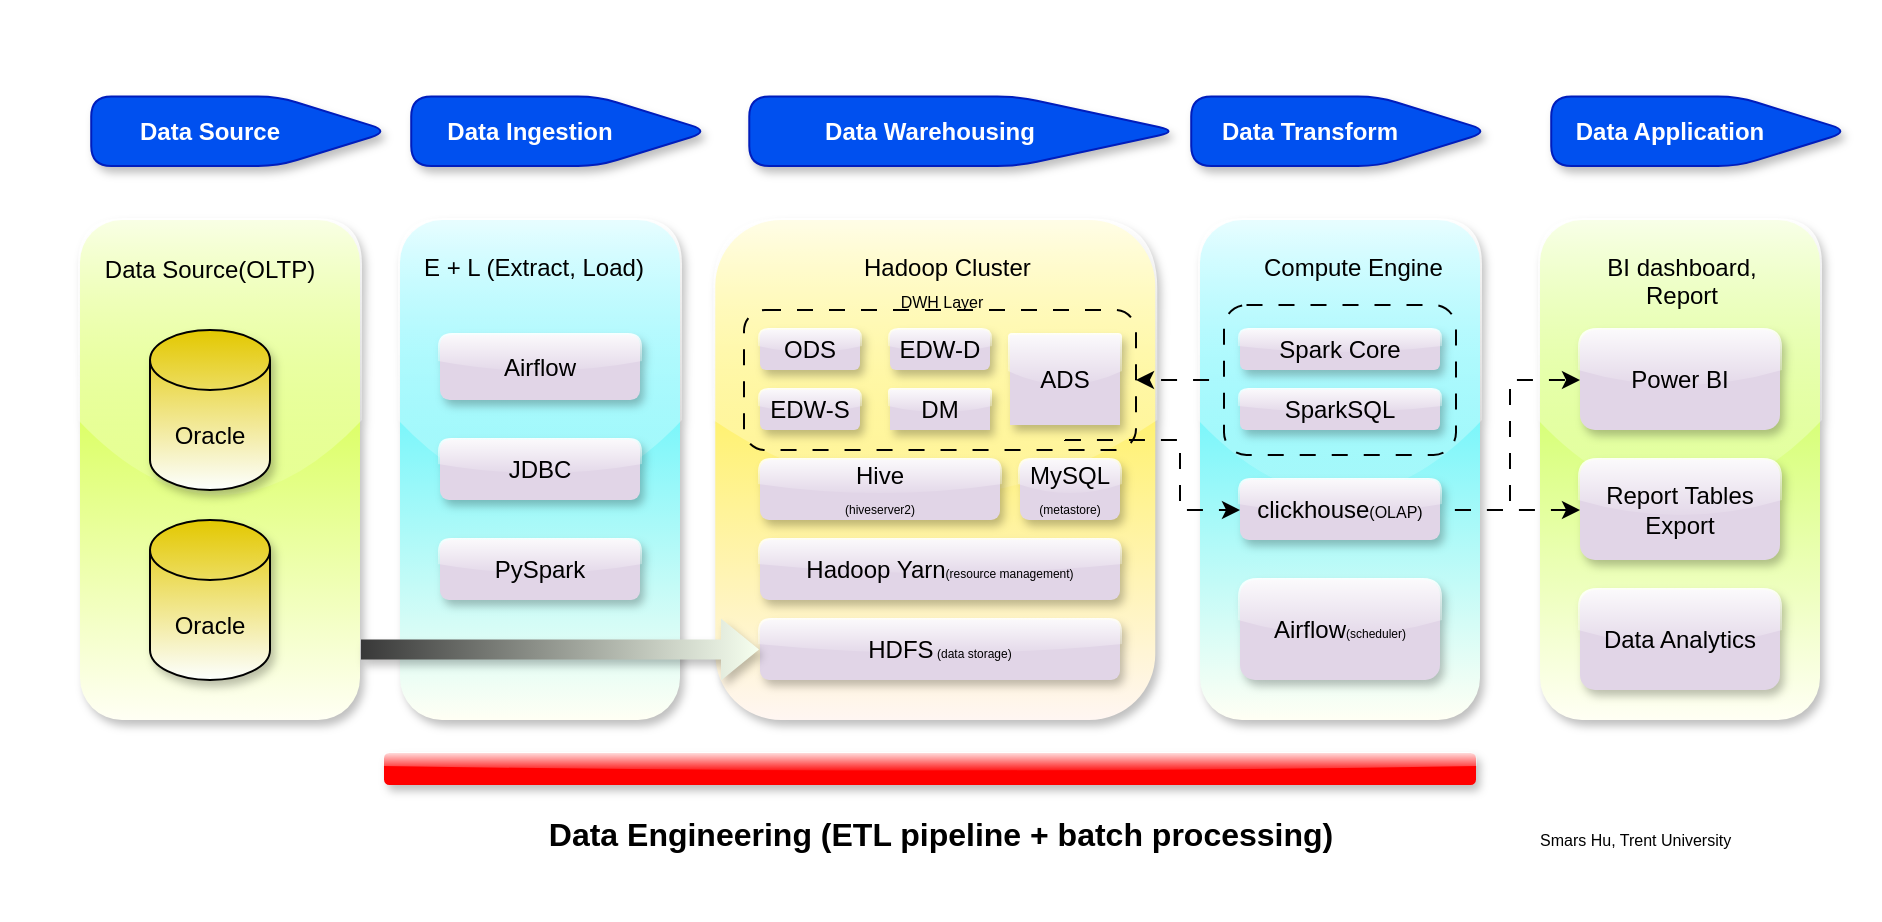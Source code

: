 <mxfile version="26.1.3">
  <diagram name="第 1 页" id="kQbFi5kcWjDEluupTg_s">
    <mxGraphModel dx="1810" dy="670" grid="1" gridSize="10" guides="1" tooltips="1" connect="1" arrows="1" fold="1" page="1" pageScale="1" pageWidth="827" pageHeight="1169" math="0" shadow="0">
      <root>
        <mxCell id="0" />
        <mxCell id="1" parent="0" />
        <mxCell id="b2PyJBCkOyKso3dR-uSi-53" value="" style="rounded=0;whiteSpace=wrap;html=1;strokeColor=none;" parent="1" vertex="1">
          <mxGeometry x="-20" y="200" width="940" height="460" as="geometry" />
        </mxCell>
        <mxCell id="b2PyJBCkOyKso3dR-uSi-23" value="" style="rounded=1;whiteSpace=wrap;html=1;fillColor=#23F0FF;strokeColor=none;gradientColor=#FFFFF4;strokeWidth=1;shadow=1;glass=1;" parent="1" vertex="1">
          <mxGeometry x="580" y="310" width="140" height="250" as="geometry" />
        </mxCell>
        <mxCell id="b2PyJBCkOyKso3dR-uSi-55" value="" style="rounded=1;whiteSpace=wrap;html=1;fillColor=none;dashed=1;dashPattern=8 8;" parent="1" vertex="1">
          <mxGeometry x="592" y="352.5" width="116" height="75" as="geometry" />
        </mxCell>
        <mxCell id="b2PyJBCkOyKso3dR-uSi-6" value="" style="shape=offPageConnector;whiteSpace=wrap;html=1;rotation=-90;strokeColor=#001DBC;fillColor=#0050ef;shadow=1;rounded=1;fontColor=#ffffff;" parent="1" vertex="1">
          <mxGeometry x="82.93" y="190.97" width="34.71" height="149.35" as="geometry" />
        </mxCell>
        <mxCell id="b2PyJBCkOyKso3dR-uSi-7" value="&lt;font style=&quot;color: rgb(255, 255, 255);&quot;&gt;&lt;b style=&quot;&quot;&gt;Data Source&lt;/b&gt;&lt;/font&gt;" style="text;html=1;align=center;verticalAlign=middle;whiteSpace=wrap;rounded=0;" parent="1" vertex="1">
          <mxGeometry x="30" y="250.65" width="110" height="30" as="geometry" />
        </mxCell>
        <mxCell id="b2PyJBCkOyKso3dR-uSi-8" value="" style="shape=offPageConnector;whiteSpace=wrap;html=1;rotation=-90;strokeColor=#001DBC;fillColor=#0050ef;shadow=1;rounded=1;fontColor=#ffffff;" parent="1" vertex="1">
          <mxGeometry x="242.93" y="190.97" width="34.71" height="149.35" as="geometry" />
        </mxCell>
        <mxCell id="b2PyJBCkOyKso3dR-uSi-9" value="&lt;font style=&quot;color: rgb(255, 255, 255);&quot;&gt;&lt;b style=&quot;&quot;&gt;Data Ingestion&lt;/b&gt;&lt;/font&gt;" style="text;html=1;align=center;verticalAlign=middle;whiteSpace=wrap;rounded=0;" parent="1" vertex="1">
          <mxGeometry x="190" y="250.65" width="110" height="30" as="geometry" />
        </mxCell>
        <mxCell id="b2PyJBCkOyKso3dR-uSi-10" value="" style="shape=offPageConnector;whiteSpace=wrap;html=1;rotation=-90;strokeColor=#001DBC;fillColor=#0050ef;shadow=1;rounded=1;fontColor=#ffffff;" parent="1" vertex="1">
          <mxGeometry x="444.54" y="158.39" width="34.71" height="214.51" as="geometry" />
        </mxCell>
        <mxCell id="b2PyJBCkOyKso3dR-uSi-11" value="&lt;font style=&quot;color: rgb(255, 255, 255);&quot;&gt;&lt;b style=&quot;&quot;&gt;Data Warehousing&lt;/b&gt;&lt;/font&gt;" style="text;html=1;align=center;verticalAlign=middle;whiteSpace=wrap;rounded=0;" parent="1" vertex="1">
          <mxGeometry x="390" y="250.65" width="110" height="30" as="geometry" />
        </mxCell>
        <mxCell id="b2PyJBCkOyKso3dR-uSi-12" value="" style="shape=offPageConnector;whiteSpace=wrap;html=1;rotation=-90;strokeColor=#001DBC;fillColor=#0050ef;shadow=1;rounded=1;fontColor=#ffffff;" parent="1" vertex="1">
          <mxGeometry x="632.93" y="190.98" width="34.71" height="149.35" as="geometry" />
        </mxCell>
        <mxCell id="b2PyJBCkOyKso3dR-uSi-13" value="&lt;font style=&quot;color: rgb(255, 255, 255);&quot;&gt;&lt;b style=&quot;&quot;&gt;Data Transform&lt;/b&gt;&lt;/font&gt;" style="text;html=1;align=center;verticalAlign=middle;whiteSpace=wrap;rounded=0;" parent="1" vertex="1">
          <mxGeometry x="580" y="250.66" width="110" height="30" as="geometry" />
        </mxCell>
        <mxCell id="b2PyJBCkOyKso3dR-uSi-14" value="" style="shape=offPageConnector;whiteSpace=wrap;html=1;rotation=-90;strokeColor=#001DBC;fillColor=#0050ef;shadow=1;rounded=1;fontColor=#ffffff;" parent="1" vertex="1">
          <mxGeometry x="812.93" y="190.98" width="34.71" height="149.35" as="geometry" />
        </mxCell>
        <mxCell id="b2PyJBCkOyKso3dR-uSi-15" value="&lt;font color=&quot;#ffffff&quot;&gt;&lt;b&gt;Data Application&lt;/b&gt;&lt;/font&gt;" style="text;html=1;align=center;verticalAlign=middle;whiteSpace=wrap;rounded=0;" parent="1" vertex="1">
          <mxGeometry x="760" y="250.66" width="110" height="30" as="geometry" />
        </mxCell>
        <mxCell id="b2PyJBCkOyKso3dR-uSi-19" value="" style="rounded=1;whiteSpace=wrap;html=1;fillColor=#C5FF0A;strokeColor=none;gradientColor=#FFFFF4;strokeWidth=1;glass=1;shadow=1;" parent="1" vertex="1">
          <mxGeometry x="20" y="310" width="140" height="250" as="geometry" />
        </mxCell>
        <mxCell id="b2PyJBCkOyKso3dR-uSi-16" value="Oracle" style="shape=cylinder3;whiteSpace=wrap;html=1;boundedLbl=1;backgroundOutline=1;size=15;fillColor=#e3c800;fontColor=#000000;strokeColor=default;shadow=1;gradientColor=#FCFFFE;gradientDirection=south;" parent="1" vertex="1">
          <mxGeometry x="55" y="365" width="60" height="80" as="geometry" />
        </mxCell>
        <mxCell id="b2PyJBCkOyKso3dR-uSi-18" value="Oracle" style="shape=cylinder3;whiteSpace=wrap;html=1;boundedLbl=1;backgroundOutline=1;size=15;fillColor=#e3c800;fontColor=#000000;strokeColor=default;shadow=1;gradientColor=#FCFFFE;gradientDirection=south;" parent="1" vertex="1">
          <mxGeometry x="55" y="460" width="60" height="80" as="geometry" />
        </mxCell>
        <mxCell id="b2PyJBCkOyKso3dR-uSi-20" value="&lt;font style=&quot;color: rgb(0, 0, 0);&quot;&gt;Data Source(OLTP)&lt;/font&gt;" style="text;html=1;align=center;verticalAlign=middle;whiteSpace=wrap;rounded=0;" parent="1" vertex="1">
          <mxGeometry x="30" y="320" width="110" height="30" as="geometry" />
        </mxCell>
        <mxCell id="b2PyJBCkOyKso3dR-uSi-21" value="" style="rounded=1;whiteSpace=wrap;html=1;fillColor=#23F0FF;strokeColor=none;gradientColor=#FFFFF4;strokeWidth=1;glass=1;shadow=1;" parent="1" vertex="1">
          <mxGeometry x="180" y="310" width="140" height="250" as="geometry" />
        </mxCell>
        <mxCell id="b2PyJBCkOyKso3dR-uSi-24" value="Airflow" style="rounded=1;whiteSpace=wrap;html=1;fillColor=#e1d5e7;strokeColor=none;glass=1;shadow=1;" parent="1" vertex="1">
          <mxGeometry x="200" y="367.5" width="100" height="32.5" as="geometry" />
        </mxCell>
        <mxCell id="b2PyJBCkOyKso3dR-uSi-25" value="JDBC" style="rounded=1;whiteSpace=wrap;html=1;fillColor=#e1d5e7;strokeColor=none;glass=1;shadow=1;" parent="1" vertex="1">
          <mxGeometry x="200" y="420" width="100" height="30" as="geometry" />
        </mxCell>
        <mxCell id="b2PyJBCkOyKso3dR-uSi-28" value="Airflow&lt;font style=&quot;font-size: 6px;&quot;&gt;(scheduler)&lt;/font&gt;" style="rounded=1;whiteSpace=wrap;html=1;fillColor=#e1d5e7;strokeColor=none;glass=1;shadow=1;" parent="1" vertex="1">
          <mxGeometry x="600" y="490" width="100" height="50" as="geometry" />
        </mxCell>
        <mxCell id="b2PyJBCkOyKso3dR-uSi-32" value="" style="rounded=1;whiteSpace=wrap;html=1;fillColor=#FFEF1C;gradientColor=#FFF6F2;shadow=1;glass=1;strokeColor=none;" parent="1" vertex="1">
          <mxGeometry x="337.64" y="310" width="220" height="250" as="geometry" />
        </mxCell>
        <mxCell id="b2PyJBCkOyKso3dR-uSi-29" value="SparkSQL" style="rounded=1;whiteSpace=wrap;html=1;fillColor=#e1d5e7;strokeColor=none;glass=1;shadow=1;" parent="1" vertex="1">
          <mxGeometry x="600" y="395" width="100" height="20" as="geometry" />
        </mxCell>
        <mxCell id="b2PyJBCkOyKso3dR-uSi-30" value="Spark Core" style="rounded=1;whiteSpace=wrap;html=1;fillColor=#e1d5e7;strokeColor=none;glass=1;shadow=1;" parent="1" vertex="1">
          <mxGeometry x="600" y="365" width="100" height="20" as="geometry" />
        </mxCell>
        <mxCell id="b2PyJBCkOyKso3dR-uSi-34" value="HDFS&lt;font style=&quot;font-size: 6px;&quot;&gt; (data storage)&lt;/font&gt;" style="rounded=1;whiteSpace=wrap;html=1;fillColor=#e1d5e7;strokeColor=none;glass=1;shadow=1;" parent="1" vertex="1">
          <mxGeometry x="360" y="510" width="180" height="30" as="geometry" />
        </mxCell>
        <mxCell id="b2PyJBCkOyKso3dR-uSi-27" value="" style="shape=flexArrow;endArrow=classic;html=1;rounded=1;strokeColor=none;fillColor=#383838;gradientColor=#F6FFEF;gradientDirection=east;flowAnimation=1;shadow=1;" parent="1" edge="1">
          <mxGeometry width="50" height="50" relative="1" as="geometry">
            <mxPoint x="160" y="524.76" as="sourcePoint" />
            <mxPoint x="360" y="524.76" as="targetPoint" />
          </mxGeometry>
        </mxCell>
        <mxCell id="b2PyJBCkOyKso3dR-uSi-35" value="&lt;span style=&quot;color: rgb(0, 0, 0); font-family: Helvetica; font-size: 12px; font-style: normal; font-variant-ligatures: normal; font-variant-caps: normal; font-weight: 400; letter-spacing: normal; orphans: 2; text-align: center; text-indent: 0px; text-transform: none; widows: 2; word-spacing: 0px; -webkit-text-stroke-width: 0px; white-space: normal; text-decoration-thickness: initial; text-decoration-style: initial; text-decoration-color: initial; float: none; display: inline !important;&quot;&gt;Hadoop Cluster&lt;/span&gt;" style="text;whiteSpace=wrap;html=1;" parent="1" vertex="1">
          <mxGeometry x="410" y="320" width="100" height="30" as="geometry" />
        </mxCell>
        <mxCell id="b2PyJBCkOyKso3dR-uSi-39" value="MySQL&lt;br&gt;&lt;font style=&quot;font-size: 6px;&quot;&gt;(metastore)&lt;/font&gt;" style="rounded=1;whiteSpace=wrap;html=1;fillColor=#e1d5e7;strokeColor=none;glass=1;shadow=1;" parent="1" vertex="1">
          <mxGeometry x="490" y="430" width="50" height="30" as="geometry" />
        </mxCell>
        <mxCell id="b2PyJBCkOyKso3dR-uSi-40" value="" style="rounded=1;whiteSpace=wrap;html=1;fillColor=none;dashed=1;dashPattern=8 8;" parent="1" vertex="1">
          <mxGeometry x="352" y="355" width="196" height="70" as="geometry" />
        </mxCell>
        <mxCell id="b2PyJBCkOyKso3dR-uSi-41" value="&lt;font style=&quot;font-size: 8px;&quot;&gt;DWH Layer&lt;/font&gt;" style="text;html=1;align=center;verticalAlign=middle;whiteSpace=wrap;rounded=0;" parent="1" vertex="1">
          <mxGeometry x="410" y="335" width="82" height="30" as="geometry" />
        </mxCell>
        <mxCell id="b2PyJBCkOyKso3dR-uSi-42" value="ODS" style="rounded=1;whiteSpace=wrap;html=1;fillColor=#e1d5e7;strokeColor=none;glass=1;shadow=1;" parent="1" vertex="1">
          <mxGeometry x="360" y="365" width="50" height="20" as="geometry" />
        </mxCell>
        <mxCell id="b2PyJBCkOyKso3dR-uSi-43" value="EDW-D" style="rounded=1;whiteSpace=wrap;html=1;fillColor=#e1d5e7;strokeColor=none;glass=1;shadow=1;" parent="1" vertex="1">
          <mxGeometry x="425" y="365" width="50" height="20" as="geometry" />
        </mxCell>
        <mxCell id="b2PyJBCkOyKso3dR-uSi-44" value="EDW-S" style="rounded=1;whiteSpace=wrap;html=1;fillColor=#e1d5e7;strokeColor=none;glass=1;shadow=1;" parent="1" vertex="1">
          <mxGeometry x="360" y="395" width="50" height="20" as="geometry" />
        </mxCell>
        <mxCell id="b2PyJBCkOyKso3dR-uSi-45" value="DM" style="rounded=1;whiteSpace=wrap;html=1;fillColor=#e1d5e7;strokeColor=none;glass=1;shadow=1;arcSize=0;" parent="1" vertex="1">
          <mxGeometry x="425" y="395" width="50" height="20" as="geometry" />
        </mxCell>
        <mxCell id="b2PyJBCkOyKso3dR-uSi-65" style="edgeStyle=orthogonalEdgeStyle;rounded=0;orthogonalLoop=1;jettySize=auto;html=1;entryX=0;entryY=0.5;entryDx=0;entryDy=0;flowAnimation=1;" parent="1" source="b2PyJBCkOyKso3dR-uSi-46" target="b2PyJBCkOyKso3dR-uSi-64" edge="1">
          <mxGeometry relative="1" as="geometry">
            <Array as="points">
              <mxPoint x="512" y="420" />
              <mxPoint x="570" y="420" />
              <mxPoint x="570" y="455" />
            </Array>
          </mxGeometry>
        </mxCell>
        <mxCell id="b2PyJBCkOyKso3dR-uSi-46" value="ADS" style="rounded=1;whiteSpace=wrap;html=1;fillColor=#e1d5e7;strokeColor=none;glass=1;shadow=1;arcSize=0;" parent="1" vertex="1">
          <mxGeometry x="485" y="367.5" width="55" height="45" as="geometry" />
        </mxCell>
        <mxCell id="b2PyJBCkOyKso3dR-uSi-48" value="Hive&lt;br&gt;&lt;font style=&quot;font-size: 6px;&quot;&gt;(hiveserver2)&lt;/font&gt;" style="rounded=1;whiteSpace=wrap;html=1;fillColor=#e1d5e7;strokeColor=none;glass=1;shadow=1;" parent="1" vertex="1">
          <mxGeometry x="360" y="430" width="120" height="30" as="geometry" />
        </mxCell>
        <mxCell id="b2PyJBCkOyKso3dR-uSi-49" value="Hadoop Yarn&lt;font style=&quot;font-size: 6px;&quot;&gt;(resource management)&lt;/font&gt;" style="rounded=1;whiteSpace=wrap;html=1;fillColor=#e1d5e7;strokeColor=none;glass=1;shadow=1;" parent="1" vertex="1">
          <mxGeometry x="360" y="470" width="180" height="30" as="geometry" />
        </mxCell>
        <mxCell id="b2PyJBCkOyKso3dR-uSi-50" value="&lt;div style=&quot;text-align: center;&quot;&gt;&lt;span style=&quot;background-color: transparent; color: light-dark(rgb(0, 0, 0), rgb(255, 255, 255));&quot;&gt;E + L (Extract, Load)&lt;/span&gt;&lt;/div&gt;" style="text;whiteSpace=wrap;html=1;" parent="1" vertex="1">
          <mxGeometry x="190" y="320" width="120" height="30" as="geometry" />
        </mxCell>
        <mxCell id="b2PyJBCkOyKso3dR-uSi-51" value="&lt;div style=&quot;text-align: center;&quot;&gt;&lt;span style=&quot;background-color: transparent; color: light-dark(rgb(0, 0, 0), rgb(255, 255, 255));&quot;&gt;Compute Engine&lt;/span&gt;&lt;/div&gt;" style="text;whiteSpace=wrap;html=1;" parent="1" vertex="1">
          <mxGeometry x="610" y="320" width="100" height="30" as="geometry" />
        </mxCell>
        <mxCell id="b2PyJBCkOyKso3dR-uSi-54" value="" style="rounded=1;whiteSpace=wrap;html=1;fillColor=#BDFF26;strokeColor=none;gradientColor=#FFFFF4;strokeWidth=1;shadow=1;glass=1;" parent="1" vertex="1">
          <mxGeometry x="750" y="310" width="140" height="250" as="geometry" />
        </mxCell>
        <mxCell id="b2PyJBCkOyKso3dR-uSi-60" value="&lt;div style=&quot;text-align: center;&quot;&gt;BI dashboard, Report&lt;/div&gt;" style="text;whiteSpace=wrap;html=1;" parent="1" vertex="1">
          <mxGeometry x="770" y="320" width="100" height="30" as="geometry" />
        </mxCell>
        <mxCell id="b2PyJBCkOyKso3dR-uSi-61" value="&lt;font style=&quot;&quot;&gt;Power BI&lt;/font&gt;" style="rounded=1;whiteSpace=wrap;html=1;fillColor=#e1d5e7;strokeColor=none;glass=1;shadow=1;" parent="1" vertex="1">
          <mxGeometry x="770" y="365" width="100" height="50" as="geometry" />
        </mxCell>
        <mxCell id="b2PyJBCkOyKso3dR-uSi-62" style="edgeStyle=orthogonalEdgeStyle;rounded=0;orthogonalLoop=1;jettySize=auto;html=1;exitX=0;exitY=0.5;exitDx=0;exitDy=0;entryX=1;entryY=0.5;entryDx=0;entryDy=0;flowAnimation=1;" parent="1" source="b2PyJBCkOyKso3dR-uSi-55" target="b2PyJBCkOyKso3dR-uSi-40" edge="1">
          <mxGeometry relative="1" as="geometry" />
        </mxCell>
        <mxCell id="b2PyJBCkOyKso3dR-uSi-63" style="edgeStyle=orthogonalEdgeStyle;rounded=0;orthogonalLoop=1;jettySize=auto;html=1;exitX=0.5;exitY=1;exitDx=0;exitDy=0;" parent="1" source="b2PyJBCkOyKso3dR-uSi-55" target="b2PyJBCkOyKso3dR-uSi-55" edge="1">
          <mxGeometry relative="1" as="geometry" />
        </mxCell>
        <mxCell id="b2PyJBCkOyKso3dR-uSi-68" style="edgeStyle=orthogonalEdgeStyle;rounded=0;orthogonalLoop=1;jettySize=auto;html=1;entryX=0;entryY=0.5;entryDx=0;entryDy=0;flowAnimation=1;" parent="1" source="b2PyJBCkOyKso3dR-uSi-64" target="b2PyJBCkOyKso3dR-uSi-61" edge="1">
          <mxGeometry relative="1" as="geometry" />
        </mxCell>
        <mxCell id="b2PyJBCkOyKso3dR-uSi-69" style="edgeStyle=orthogonalEdgeStyle;rounded=0;orthogonalLoop=1;jettySize=auto;html=1;entryX=0;entryY=0.5;entryDx=0;entryDy=0;flowAnimation=1;" parent="1" source="b2PyJBCkOyKso3dR-uSi-64" target="b2PyJBCkOyKso3dR-uSi-66" edge="1">
          <mxGeometry relative="1" as="geometry" />
        </mxCell>
        <mxCell id="b2PyJBCkOyKso3dR-uSi-64" value="clickhouse&lt;font style=&quot;font-size: 8px;&quot;&gt;(OLAP)&lt;/font&gt;" style="rounded=1;whiteSpace=wrap;html=1;fillColor=#e1d5e7;strokeColor=none;glass=1;shadow=1;" parent="1" vertex="1">
          <mxGeometry x="600" y="440" width="100" height="30" as="geometry" />
        </mxCell>
        <mxCell id="b2PyJBCkOyKso3dR-uSi-66" value="&lt;font style=&quot;&quot;&gt;Report Tables&lt;/font&gt;&lt;div&gt;&lt;font style=&quot;&quot;&gt;Export&lt;/font&gt;&lt;/div&gt;" style="rounded=1;whiteSpace=wrap;html=1;fillColor=#e1d5e7;strokeColor=none;glass=1;shadow=1;" parent="1" vertex="1">
          <mxGeometry x="770" y="430" width="100" height="50" as="geometry" />
        </mxCell>
        <mxCell id="b2PyJBCkOyKso3dR-uSi-67" value="Data Analytics" style="rounded=1;whiteSpace=wrap;html=1;fillColor=#e1d5e7;strokeColor=none;glass=1;shadow=1;" parent="1" vertex="1">
          <mxGeometry x="770" y="495" width="100" height="50" as="geometry" />
        </mxCell>
        <mxCell id="b2PyJBCkOyKso3dR-uSi-70" value="" style="rounded=1;whiteSpace=wrap;html=1;strokeColor=#FF0000;fillColor=#FF0000;glass=1;shadow=1;" parent="1" vertex="1">
          <mxGeometry x="172.5" y="577" width="545" height="15" as="geometry" />
        </mxCell>
        <mxCell id="b2PyJBCkOyKso3dR-uSi-71" value="&lt;font style=&quot;font-size: 16px;&quot;&gt;Data Engineering (ETL pipeline + batch processing)&lt;/font&gt;" style="text;strokeColor=none;fillColor=none;html=1;fontSize=24;fontStyle=1;verticalAlign=middle;align=center;" parent="1" vertex="1">
          <mxGeometry x="400" y="595" width="100" height="40" as="geometry" />
        </mxCell>
        <mxCell id="CZNTEfrC5hxuyiVuGHWW-1" value="" style="shape=image;html=1;verticalAlign=top;verticalLabelPosition=bottom;labelBackgroundColor=#ffffff;imageAspect=0;aspect=fixed;image=https://cdn0.iconfinder.com/data/icons/google-material-design-3-0/48/ic_copyright_48px-128.png;fillColor=default;" parent="1" vertex="1">
          <mxGeometry x="737.64" y="615" width="10" height="10" as="geometry" />
        </mxCell>
        <mxCell id="CZNTEfrC5hxuyiVuGHWW-2" value="&lt;div style=&quot;text-align: center;&quot;&gt;&lt;span style=&quot;background-color: transparent; color: light-dark(rgb(0, 0, 0), rgb(255, 255, 255));&quot;&gt;&lt;font style=&quot;font-size: 8px;&quot;&gt;Smars Hu, Trent University&lt;/font&gt;&lt;/span&gt;&lt;/div&gt;" style="text;whiteSpace=wrap;html=1;fillColor=default;" parent="1" vertex="1">
          <mxGeometry x="747.64" y="605" width="142.36" height="30" as="geometry" />
        </mxCell>
        <mxCell id="yLBDeXnbGhJZGKOD9MYO-2" value="PySpark" style="rounded=1;whiteSpace=wrap;html=1;fillColor=#e1d5e7;strokeColor=none;glass=1;shadow=1;" vertex="1" parent="1">
          <mxGeometry x="200" y="470" width="100" height="30" as="geometry" />
        </mxCell>
      </root>
    </mxGraphModel>
  </diagram>
</mxfile>
